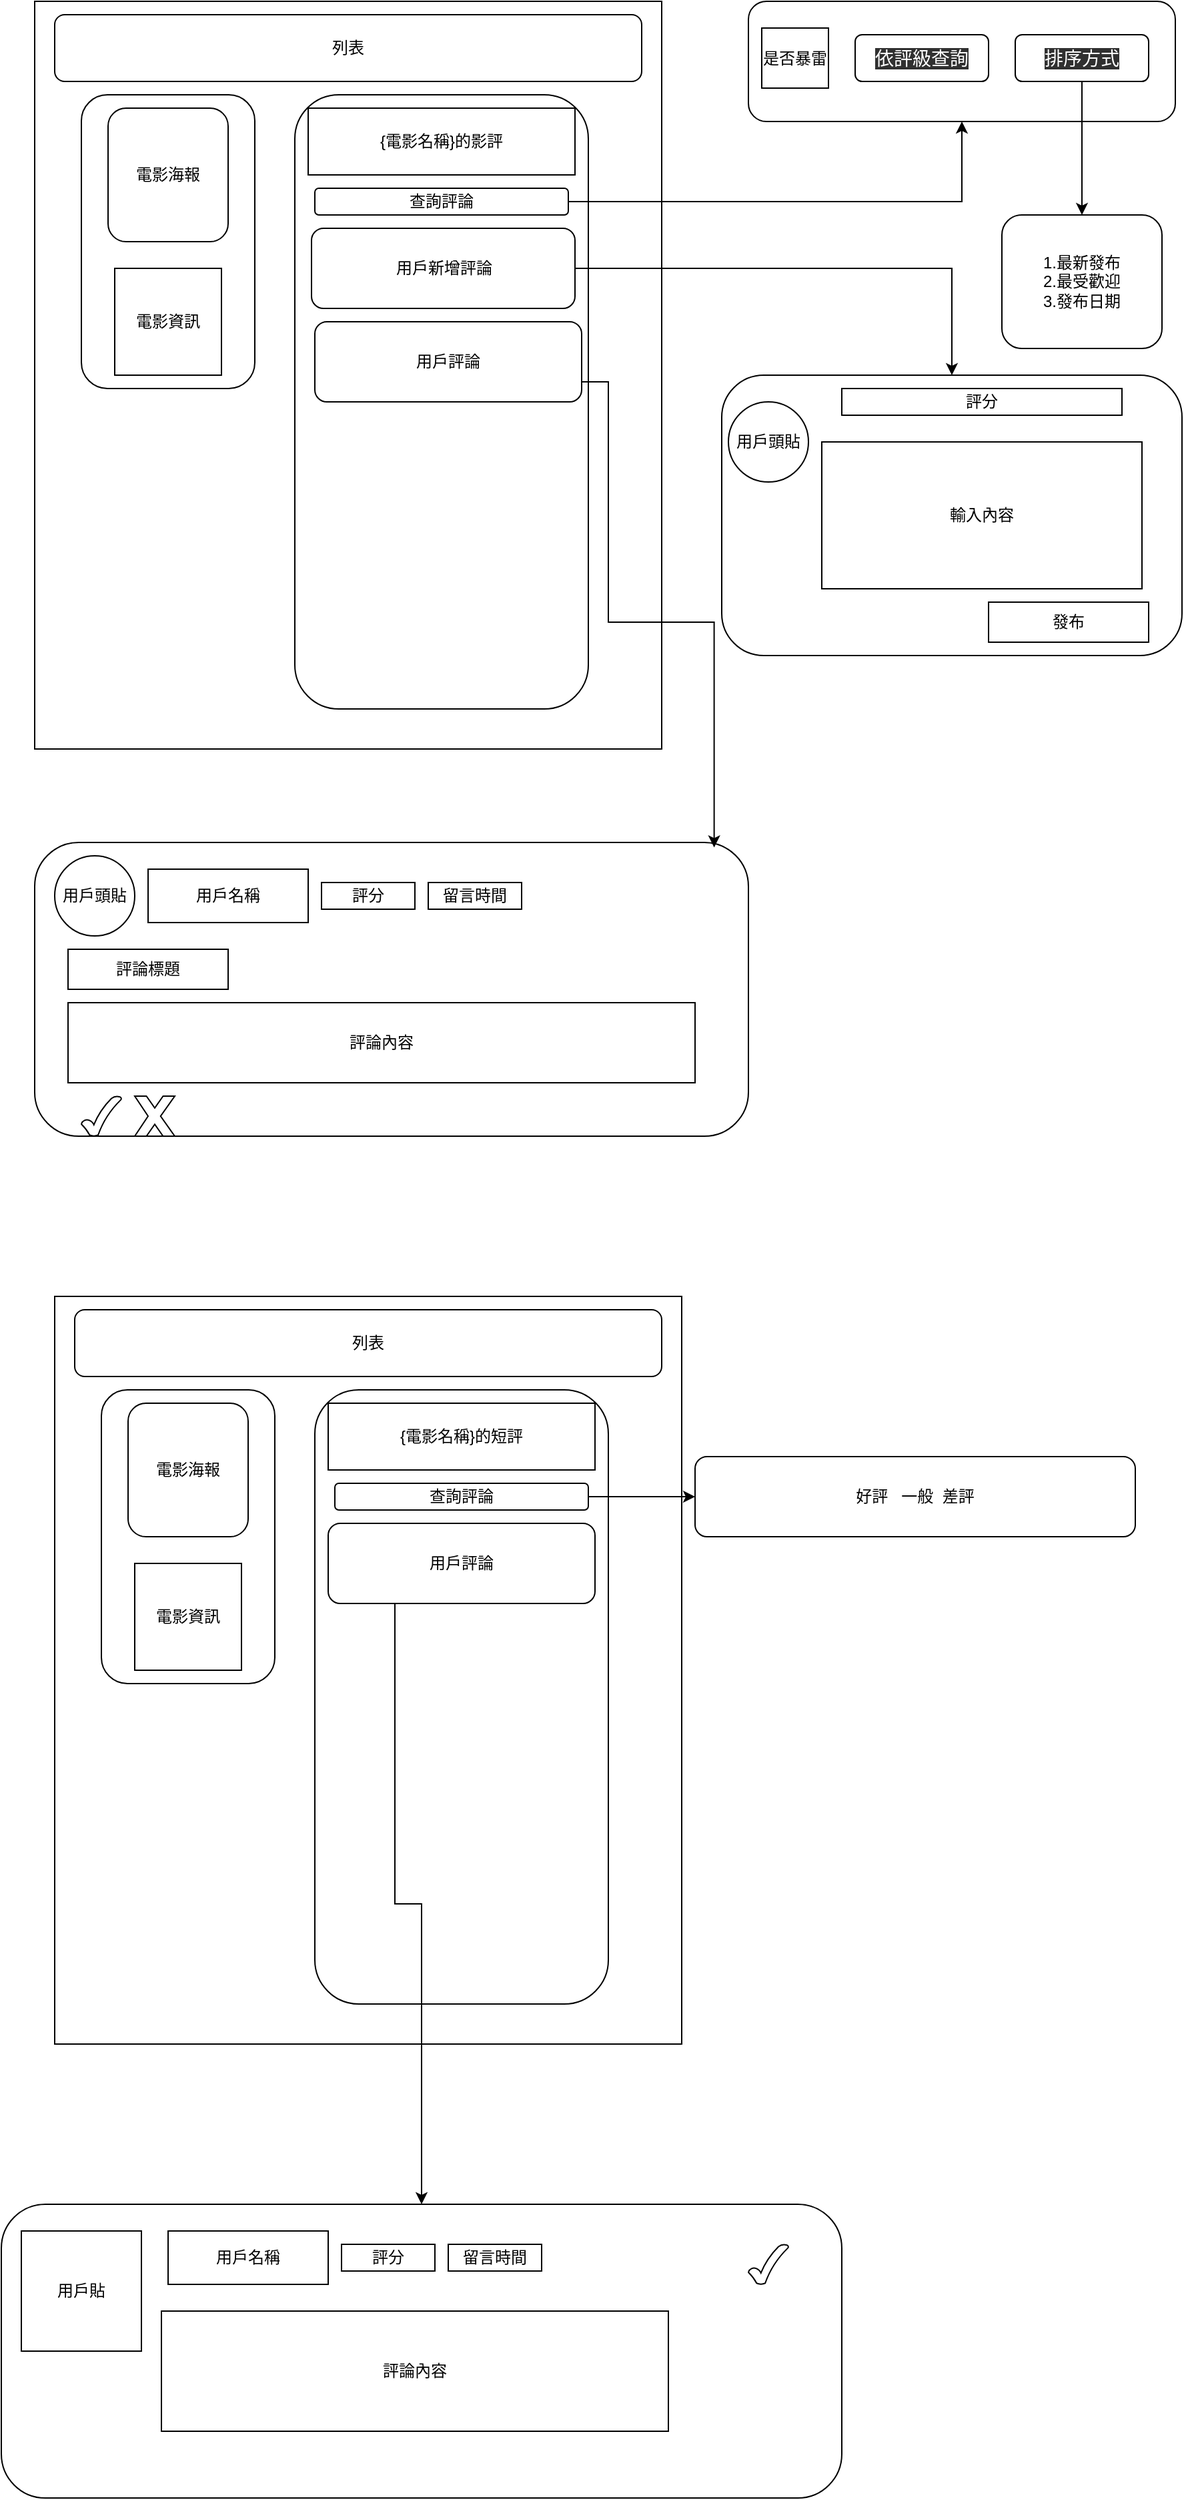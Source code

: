 <mxfile version="24.2.5" type="device">
  <diagram name="第1頁" id="CqictL9OCTBHq35JKptm">
    <mxGraphModel dx="941" dy="692" grid="1" gridSize="10" guides="1" tooltips="1" connect="1" arrows="1" fold="1" page="1" pageScale="1" pageWidth="1654" pageHeight="2336" math="0" shadow="0">
      <root>
        <mxCell id="0" />
        <mxCell id="1" parent="0" />
        <mxCell id="ZfVGiHW8qadgPJ7597cX-1" value="" style="whiteSpace=wrap;html=1;" parent="1" vertex="1">
          <mxGeometry x="75" y="60" width="470" height="560" as="geometry" />
        </mxCell>
        <mxCell id="ZfVGiHW8qadgPJ7597cX-4" value="" style="rounded=1;whiteSpace=wrap;html=1;" parent="1" vertex="1">
          <mxGeometry x="110" y="130" width="130" height="220" as="geometry" />
        </mxCell>
        <mxCell id="ZfVGiHW8qadgPJ7597cX-2" value="電影海報" style="rounded=1;whiteSpace=wrap;html=1;" parent="1" vertex="1">
          <mxGeometry x="130" y="140" width="90" height="100" as="geometry" />
        </mxCell>
        <mxCell id="ZfVGiHW8qadgPJ7597cX-3" value="電影資訊" style="rounded=0;whiteSpace=wrap;html=1;" parent="1" vertex="1">
          <mxGeometry x="135" y="260" width="80" height="80" as="geometry" />
        </mxCell>
        <mxCell id="ZfVGiHW8qadgPJ7597cX-5" value="列表" style="rounded=1;whiteSpace=wrap;html=1;" parent="1" vertex="1">
          <mxGeometry x="90" y="70" width="440" height="50" as="geometry" />
        </mxCell>
        <mxCell id="ZfVGiHW8qadgPJ7597cX-6" value="" style="rounded=1;whiteSpace=wrap;html=1;" parent="1" vertex="1">
          <mxGeometry x="270" y="130" width="220" height="460" as="geometry" />
        </mxCell>
        <mxCell id="ZfVGiHW8qadgPJ7597cX-8" value="用戶評論" style="rounded=1;whiteSpace=wrap;html=1;" parent="1" vertex="1">
          <mxGeometry x="285" y="300" width="200" height="60" as="geometry" />
        </mxCell>
        <mxCell id="ZfVGiHW8qadgPJ7597cX-10" value="" style="rounded=1;whiteSpace=wrap;html=1;" parent="1" vertex="1">
          <mxGeometry x="75" y="690" width="535" height="220" as="geometry" />
        </mxCell>
        <mxCell id="ZfVGiHW8qadgPJ7597cX-11" style="edgeStyle=orthogonalEdgeStyle;rounded=0;orthogonalLoop=1;jettySize=auto;html=1;exitX=1;exitY=0.75;exitDx=0;exitDy=0;entryX=0.952;entryY=0.017;entryDx=0;entryDy=0;entryPerimeter=0;" parent="1" source="ZfVGiHW8qadgPJ7597cX-8" target="ZfVGiHW8qadgPJ7597cX-10" edge="1">
          <mxGeometry relative="1" as="geometry" />
        </mxCell>
        <mxCell id="ZfVGiHW8qadgPJ7597cX-12" value="用戶頭貼" style="ellipse;whiteSpace=wrap;html=1;aspect=fixed;" parent="1" vertex="1">
          <mxGeometry x="90" y="700" width="60" height="60" as="geometry" />
        </mxCell>
        <mxCell id="ZfVGiHW8qadgPJ7597cX-14" value="用戶名稱" style="rounded=0;whiteSpace=wrap;html=1;" parent="1" vertex="1">
          <mxGeometry x="160" y="710" width="120" height="40" as="geometry" />
        </mxCell>
        <mxCell id="ZfVGiHW8qadgPJ7597cX-15" value="評分" style="rounded=0;whiteSpace=wrap;html=1;" parent="1" vertex="1">
          <mxGeometry x="290" y="720" width="70" height="20" as="geometry" />
        </mxCell>
        <mxCell id="ZfVGiHW8qadgPJ7597cX-16" value="留言時間" style="rounded=0;whiteSpace=wrap;html=1;" parent="1" vertex="1">
          <mxGeometry x="370" y="720" width="70" height="20" as="geometry" />
        </mxCell>
        <mxCell id="ZfVGiHW8qadgPJ7597cX-17" value="評論標題" style="rounded=0;whiteSpace=wrap;html=1;" parent="1" vertex="1">
          <mxGeometry x="100" y="770" width="120" height="30" as="geometry" />
        </mxCell>
        <mxCell id="ZfVGiHW8qadgPJ7597cX-18" value="評論內容" style="rounded=0;whiteSpace=wrap;html=1;" parent="1" vertex="1">
          <mxGeometry x="100" y="810" width="470" height="60" as="geometry" />
        </mxCell>
        <mxCell id="ZfVGiHW8qadgPJ7597cX-19" value="{電影名稱}的影評" style="rounded=0;whiteSpace=wrap;html=1;" parent="1" vertex="1">
          <mxGeometry x="280" y="140" width="200" height="50" as="geometry" />
        </mxCell>
        <mxCell id="ZfVGiHW8qadgPJ7597cX-21" value="" style="verticalLabelPosition=bottom;verticalAlign=top;html=1;shape=mxgraph.basic.tick" parent="1" vertex="1">
          <mxGeometry x="110" y="880" width="30" height="30" as="geometry" />
        </mxCell>
        <mxCell id="ZfVGiHW8qadgPJ7597cX-22" value="" style="verticalLabelPosition=bottom;verticalAlign=top;html=1;shape=mxgraph.basic.x" parent="1" vertex="1">
          <mxGeometry x="150" y="880" width="30" height="30" as="geometry" />
        </mxCell>
        <mxCell id="ZfVGiHW8qadgPJ7597cX-24" style="edgeStyle=orthogonalEdgeStyle;rounded=0;orthogonalLoop=1;jettySize=auto;html=1;exitX=1;exitY=0.5;exitDx=0;exitDy=0;" parent="1" source="ZfVGiHW8qadgPJ7597cX-23" target="ZfVGiHW8qadgPJ7597cX-25" edge="1">
          <mxGeometry relative="1" as="geometry">
            <mxPoint x="670" y="180" as="targetPoint" />
          </mxGeometry>
        </mxCell>
        <mxCell id="ZfVGiHW8qadgPJ7597cX-23" value="查詢評論" style="rounded=1;whiteSpace=wrap;html=1;" parent="1" vertex="1">
          <mxGeometry x="285" y="200" width="190" height="20" as="geometry" />
        </mxCell>
        <mxCell id="ZfVGiHW8qadgPJ7597cX-25" value="" style="rounded=1;whiteSpace=wrap;html=1;" parent="1" vertex="1">
          <mxGeometry x="610" y="60" width="320" height="90" as="geometry" />
        </mxCell>
        <mxCell id="ZfVGiHW8qadgPJ7597cX-28" value="是否暴雷" style="rounded=0;whiteSpace=wrap;html=1;" parent="1" vertex="1">
          <mxGeometry x="620" y="80" width="50" height="45" as="geometry" />
        </mxCell>
        <mxCell id="ZfVGiHW8qadgPJ7597cX-30" value="&lt;span style=&quot;font-family: Arial, Tahoma, Helvetica, sans-serif; font-size: 14px; text-align: left; background-color: rgb(48, 48, 48);&quot;&gt;&lt;font color=&quot;#ffffff&quot;&gt;依評級查詢&lt;/font&gt;&lt;/span&gt;" style="rounded=1;whiteSpace=wrap;html=1;" parent="1" vertex="1">
          <mxGeometry x="690" y="85" width="100" height="35" as="geometry" />
        </mxCell>
        <mxCell id="ZfVGiHW8qadgPJ7597cX-32" style="edgeStyle=orthogonalEdgeStyle;rounded=0;orthogonalLoop=1;jettySize=auto;html=1;exitX=0.5;exitY=1;exitDx=0;exitDy=0;" parent="1" source="ZfVGiHW8qadgPJ7597cX-31" target="ZfVGiHW8qadgPJ7597cX-33" edge="1">
          <mxGeometry relative="1" as="geometry">
            <mxPoint x="860" y="230" as="targetPoint" />
          </mxGeometry>
        </mxCell>
        <mxCell id="ZfVGiHW8qadgPJ7597cX-31" value="&lt;span style=&quot;font-family: Arial, Tahoma, Helvetica, sans-serif; font-size: 14px; text-align: left; background-color: rgb(48, 48, 48);&quot;&gt;&lt;font color=&quot;#ffffff&quot;&gt;排序方式&lt;/font&gt;&lt;/span&gt;" style="rounded=1;whiteSpace=wrap;html=1;" parent="1" vertex="1">
          <mxGeometry x="810" y="85" width="100" height="35" as="geometry" />
        </mxCell>
        <mxCell id="ZfVGiHW8qadgPJ7597cX-33" value="1.最新發布&lt;div&gt;2.最受歡迎&lt;/div&gt;&lt;div&gt;3.發布日期&lt;/div&gt;" style="rounded=1;whiteSpace=wrap;html=1;align=center;" parent="1" vertex="1">
          <mxGeometry x="800" y="220" width="120" height="100" as="geometry" />
        </mxCell>
        <mxCell id="ZfVGiHW8qadgPJ7597cX-34" value="" style="whiteSpace=wrap;html=1;" parent="1" vertex="1">
          <mxGeometry x="90" y="1030" width="470" height="560" as="geometry" />
        </mxCell>
        <mxCell id="ZfVGiHW8qadgPJ7597cX-35" value="" style="rounded=1;whiteSpace=wrap;html=1;" parent="1" vertex="1">
          <mxGeometry x="125" y="1100" width="130" height="220" as="geometry" />
        </mxCell>
        <mxCell id="ZfVGiHW8qadgPJ7597cX-36" value="電影海報" style="rounded=1;whiteSpace=wrap;html=1;" parent="1" vertex="1">
          <mxGeometry x="145" y="1110" width="90" height="100" as="geometry" />
        </mxCell>
        <mxCell id="ZfVGiHW8qadgPJ7597cX-37" value="電影資訊" style="rounded=0;whiteSpace=wrap;html=1;" parent="1" vertex="1">
          <mxGeometry x="150" y="1230" width="80" height="80" as="geometry" />
        </mxCell>
        <mxCell id="ZfVGiHW8qadgPJ7597cX-38" value="列表" style="rounded=1;whiteSpace=wrap;html=1;" parent="1" vertex="1">
          <mxGeometry x="105" y="1040" width="440" height="50" as="geometry" />
        </mxCell>
        <mxCell id="ZfVGiHW8qadgPJ7597cX-39" value="" style="rounded=1;whiteSpace=wrap;html=1;" parent="1" vertex="1">
          <mxGeometry x="285" y="1100" width="220" height="460" as="geometry" />
        </mxCell>
        <mxCell id="ZfVGiHW8qadgPJ7597cX-55" style="edgeStyle=orthogonalEdgeStyle;rounded=0;orthogonalLoop=1;jettySize=auto;html=1;exitX=0.25;exitY=1;exitDx=0;exitDy=0;" parent="1" source="ZfVGiHW8qadgPJ7597cX-40" target="ZfVGiHW8qadgPJ7597cX-45" edge="1">
          <mxGeometry relative="1" as="geometry" />
        </mxCell>
        <mxCell id="ZfVGiHW8qadgPJ7597cX-40" value="用戶評論" style="rounded=1;whiteSpace=wrap;html=1;" parent="1" vertex="1">
          <mxGeometry x="295" y="1200" width="200" height="60" as="geometry" />
        </mxCell>
        <mxCell id="ZfVGiHW8qadgPJ7597cX-41" value="{電影名稱}的短評" style="rounded=0;whiteSpace=wrap;html=1;" parent="1" vertex="1">
          <mxGeometry x="295" y="1110" width="200" height="50" as="geometry" />
        </mxCell>
        <mxCell id="ZfVGiHW8qadgPJ7597cX-56" style="edgeStyle=orthogonalEdgeStyle;rounded=0;orthogonalLoop=1;jettySize=auto;html=1;exitX=1;exitY=0.5;exitDx=0;exitDy=0;" parent="1" source="ZfVGiHW8qadgPJ7597cX-42" target="ZfVGiHW8qadgPJ7597cX-57" edge="1">
          <mxGeometry relative="1" as="geometry">
            <mxPoint x="630" y="1180" as="targetPoint" />
          </mxGeometry>
        </mxCell>
        <mxCell id="ZfVGiHW8qadgPJ7597cX-42" value="查詢評論" style="rounded=1;whiteSpace=wrap;html=1;" parent="1" vertex="1">
          <mxGeometry x="300" y="1170" width="190" height="20" as="geometry" />
        </mxCell>
        <mxCell id="ZfVGiHW8qadgPJ7597cX-45" value="" style="rounded=1;whiteSpace=wrap;html=1;" parent="1" vertex="1">
          <mxGeometry x="50" y="1710" width="630" height="220" as="geometry" />
        </mxCell>
        <mxCell id="ZfVGiHW8qadgPJ7597cX-47" value="用戶名稱" style="rounded=0;whiteSpace=wrap;html=1;" parent="1" vertex="1">
          <mxGeometry x="175" y="1730" width="120" height="40" as="geometry" />
        </mxCell>
        <mxCell id="ZfVGiHW8qadgPJ7597cX-48" value="評分" style="rounded=0;whiteSpace=wrap;html=1;" parent="1" vertex="1">
          <mxGeometry x="305" y="1740" width="70" height="20" as="geometry" />
        </mxCell>
        <mxCell id="ZfVGiHW8qadgPJ7597cX-49" value="留言時間" style="rounded=0;whiteSpace=wrap;html=1;" parent="1" vertex="1">
          <mxGeometry x="385" y="1740" width="70" height="20" as="geometry" />
        </mxCell>
        <mxCell id="ZfVGiHW8qadgPJ7597cX-51" value="評論內容" style="rounded=0;whiteSpace=wrap;html=1;" parent="1" vertex="1">
          <mxGeometry x="170" y="1790" width="380" height="90" as="geometry" />
        </mxCell>
        <mxCell id="ZfVGiHW8qadgPJ7597cX-52" value="" style="verticalLabelPosition=bottom;verticalAlign=top;html=1;shape=mxgraph.basic.tick" parent="1" vertex="1">
          <mxGeometry x="610" y="1740" width="30" height="30" as="geometry" />
        </mxCell>
        <mxCell id="ZfVGiHW8qadgPJ7597cX-54" value="用戶貼" style="whiteSpace=wrap;html=1;aspect=fixed;" parent="1" vertex="1">
          <mxGeometry x="65" y="1730" width="90" height="90" as="geometry" />
        </mxCell>
        <mxCell id="ZfVGiHW8qadgPJ7597cX-57" value="好評&amp;nbsp; &amp;nbsp;一般&amp;nbsp; 差評" style="rounded=1;whiteSpace=wrap;html=1;" parent="1" vertex="1">
          <mxGeometry x="570" y="1150" width="330" height="60" as="geometry" />
        </mxCell>
        <mxCell id="X71Zi_UuEUGAwwrR6M3M-4" style="edgeStyle=orthogonalEdgeStyle;rounded=0;orthogonalLoop=1;jettySize=auto;html=1;exitX=1;exitY=0.5;exitDx=0;exitDy=0;" edge="1" parent="1" source="X71Zi_UuEUGAwwrR6M3M-1" target="X71Zi_UuEUGAwwrR6M3M-3">
          <mxGeometry relative="1" as="geometry" />
        </mxCell>
        <mxCell id="X71Zi_UuEUGAwwrR6M3M-1" value="用戶新增評論" style="rounded=1;whiteSpace=wrap;html=1;" vertex="1" parent="1">
          <mxGeometry x="282.5" y="230" width="197.5" height="60" as="geometry" />
        </mxCell>
        <mxCell id="X71Zi_UuEUGAwwrR6M3M-3" value="" style="rounded=1;whiteSpace=wrap;html=1;" vertex="1" parent="1">
          <mxGeometry x="590" y="340" width="345" height="210" as="geometry" />
        </mxCell>
        <mxCell id="X71Zi_UuEUGAwwrR6M3M-5" value="評分" style="rounded=0;whiteSpace=wrap;html=1;" vertex="1" parent="1">
          <mxGeometry x="680" y="350" width="210" height="20" as="geometry" />
        </mxCell>
        <mxCell id="X71Zi_UuEUGAwwrR6M3M-6" value="用戶頭貼" style="ellipse;whiteSpace=wrap;html=1;aspect=fixed;" vertex="1" parent="1">
          <mxGeometry x="595" y="360" width="60" height="60" as="geometry" />
        </mxCell>
        <mxCell id="X71Zi_UuEUGAwwrR6M3M-7" value="輸入內容" style="rounded=0;whiteSpace=wrap;html=1;" vertex="1" parent="1">
          <mxGeometry x="665" y="390" width="240" height="110" as="geometry" />
        </mxCell>
        <mxCell id="X71Zi_UuEUGAwwrR6M3M-8" value="發布" style="rounded=0;whiteSpace=wrap;html=1;" vertex="1" parent="1">
          <mxGeometry x="790" y="510" width="120" height="30" as="geometry" />
        </mxCell>
      </root>
    </mxGraphModel>
  </diagram>
</mxfile>
